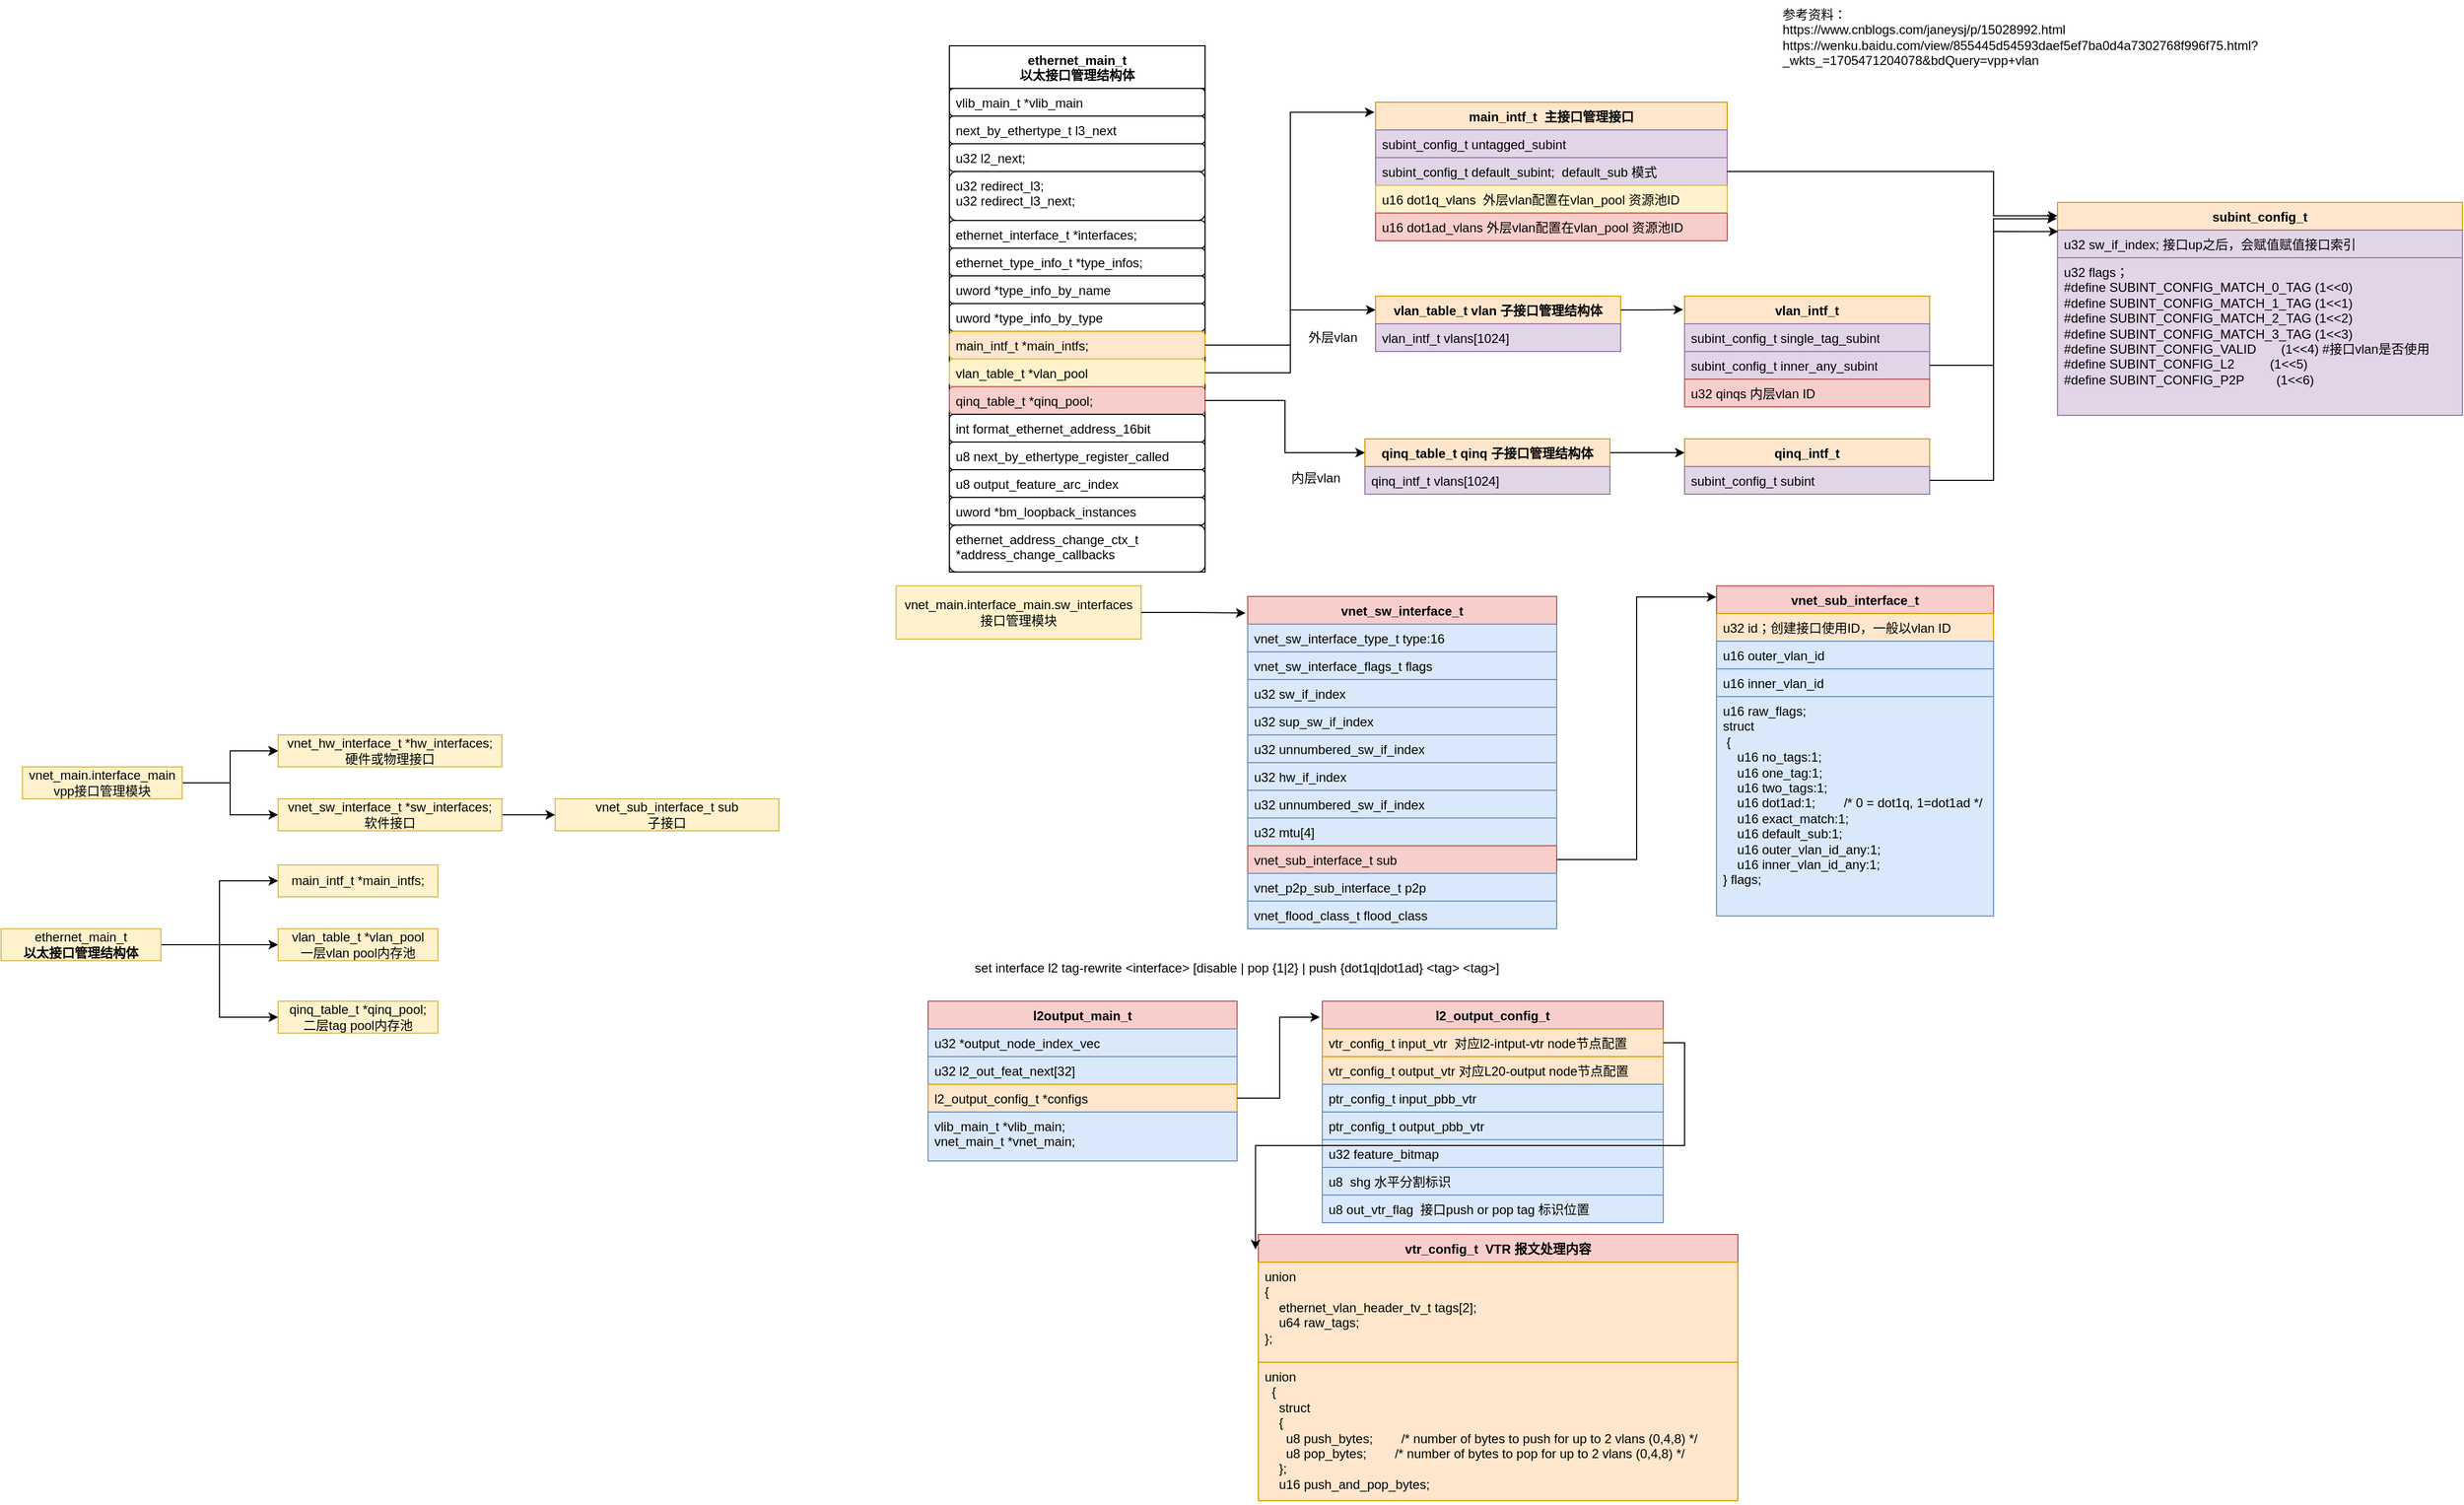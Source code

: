 <mxfile version="23.1.1" type="github">
  <diagram name="第 1 页" id="XMRFgrRb3AEoOU9a7_yg">
    <mxGraphModel dx="1607" dy="412" grid="1" gridSize="10" guides="1" tooltips="1" connect="1" arrows="1" fold="1" page="1" pageScale="1" pageWidth="827" pageHeight="1169" math="0" shadow="0">
      <root>
        <mxCell id="0" />
        <mxCell id="1" parent="0" />
        <mxCell id="PQ3nd2OZXr9GBDzt29_k-1" value="ethernet_main_t&lt;br&gt;以太接口管理结构体" style="swimlane;fontStyle=1;align=center;verticalAlign=top;childLayout=stackLayout;horizontal=1;startSize=40;horizontalStack=0;resizeParent=1;resizeParentMax=0;resizeLast=0;collapsible=1;marginBottom=0;whiteSpace=wrap;html=1;" parent="1" vertex="1">
          <mxGeometry x="100" y="53" width="240" height="494" as="geometry" />
        </mxCell>
        <mxCell id="PQ3nd2OZXr9GBDzt29_k-2" value="vlib_main_t *vlib_main" style="text;strokeColor=default;fillColor=none;align=left;verticalAlign=top;spacingLeft=4;spacingRight=4;overflow=hidden;rotatable=0;points=[[0,0.5],[1,0.5]];portConstraint=eastwest;whiteSpace=wrap;html=1;rounded=1;" parent="PQ3nd2OZXr9GBDzt29_k-1" vertex="1">
          <mxGeometry y="40" width="240" height="26" as="geometry" />
        </mxCell>
        <mxCell id="PQ3nd2OZXr9GBDzt29_k-4" value="next_by_ethertype_t l3_next" style="text;strokeColor=default;fillColor=none;align=left;verticalAlign=top;spacingLeft=4;spacingRight=4;overflow=hidden;rotatable=0;points=[[0,0.5],[1,0.5]];portConstraint=eastwest;whiteSpace=wrap;html=1;rounded=1;" parent="PQ3nd2OZXr9GBDzt29_k-1" vertex="1">
          <mxGeometry y="66" width="240" height="26" as="geometry" />
        </mxCell>
        <mxCell id="PQ3nd2OZXr9GBDzt29_k-5" value="u32 l2_next;" style="text;strokeColor=default;fillColor=none;align=left;verticalAlign=top;spacingLeft=4;spacingRight=4;overflow=hidden;rotatable=0;points=[[0,0.5],[1,0.5]];portConstraint=eastwest;whiteSpace=wrap;html=1;rounded=1;" parent="PQ3nd2OZXr9GBDzt29_k-1" vertex="1">
          <mxGeometry y="92" width="240" height="26" as="geometry" />
        </mxCell>
        <mxCell id="PQ3nd2OZXr9GBDzt29_k-6" value="&lt;div&gt;u32 redirect_l3;&lt;/div&gt;&lt;div&gt;u32 redirect_l3_next;&lt;/div&gt;" style="text;strokeColor=default;fillColor=none;align=left;verticalAlign=top;spacingLeft=4;spacingRight=4;overflow=hidden;rotatable=0;points=[[0,0.5],[1,0.5]];portConstraint=eastwest;whiteSpace=wrap;html=1;rounded=1;" parent="PQ3nd2OZXr9GBDzt29_k-1" vertex="1">
          <mxGeometry y="118" width="240" height="46" as="geometry" />
        </mxCell>
        <mxCell id="PQ3nd2OZXr9GBDzt29_k-7" value="ethernet_interface_t *interfaces;" style="text;strokeColor=default;fillColor=none;align=left;verticalAlign=top;spacingLeft=4;spacingRight=4;overflow=hidden;rotatable=0;points=[[0,0.5],[1,0.5]];portConstraint=eastwest;whiteSpace=wrap;html=1;rounded=1;" parent="PQ3nd2OZXr9GBDzt29_k-1" vertex="1">
          <mxGeometry y="164" width="240" height="26" as="geometry" />
        </mxCell>
        <mxCell id="PQ3nd2OZXr9GBDzt29_k-8" value="ethernet_type_info_t *type_infos;" style="text;strokeColor=default;fillColor=none;align=left;verticalAlign=top;spacingLeft=4;spacingRight=4;overflow=hidden;rotatable=0;points=[[0,0.5],[1,0.5]];portConstraint=eastwest;whiteSpace=wrap;html=1;rounded=1;" parent="PQ3nd2OZXr9GBDzt29_k-1" vertex="1">
          <mxGeometry y="190" width="240" height="26" as="geometry" />
        </mxCell>
        <mxCell id="PQ3nd2OZXr9GBDzt29_k-9" value="uword *type_info_by_name" style="text;strokeColor=default;fillColor=none;align=left;verticalAlign=top;spacingLeft=4;spacingRight=4;overflow=hidden;rotatable=0;points=[[0,0.5],[1,0.5]];portConstraint=eastwest;whiteSpace=wrap;html=1;rounded=1;" parent="PQ3nd2OZXr9GBDzt29_k-1" vertex="1">
          <mxGeometry y="216" width="240" height="26" as="geometry" />
        </mxCell>
        <mxCell id="PQ3nd2OZXr9GBDzt29_k-10" value="uword *type_info_by_type" style="text;strokeColor=default;fillColor=none;align=left;verticalAlign=top;spacingLeft=4;spacingRight=4;overflow=hidden;rotatable=0;points=[[0,0.5],[1,0.5]];portConstraint=eastwest;whiteSpace=wrap;html=1;rounded=1;" parent="PQ3nd2OZXr9GBDzt29_k-1" vertex="1">
          <mxGeometry y="242" width="240" height="26" as="geometry" />
        </mxCell>
        <mxCell id="PQ3nd2OZXr9GBDzt29_k-11" value="main_intf_t *main_intfs;" style="text;strokeColor=#d79b00;fillColor=#ffe6cc;align=left;verticalAlign=top;spacingLeft=4;spacingRight=4;overflow=hidden;rotatable=0;points=[[0,0.5],[1,0.5]];portConstraint=eastwest;whiteSpace=wrap;html=1;rounded=1;" parent="PQ3nd2OZXr9GBDzt29_k-1" vertex="1">
          <mxGeometry y="268" width="240" height="26" as="geometry" />
        </mxCell>
        <mxCell id="PQ3nd2OZXr9GBDzt29_k-12" value="vlan_table_t *vlan_pool" style="text;strokeColor=#d6b656;fillColor=#fff2cc;align=left;verticalAlign=top;spacingLeft=4;spacingRight=4;overflow=hidden;rotatable=0;points=[[0,0.5],[1,0.5]];portConstraint=eastwest;whiteSpace=wrap;html=1;rounded=1;" parent="PQ3nd2OZXr9GBDzt29_k-1" vertex="1">
          <mxGeometry y="294" width="240" height="26" as="geometry" />
        </mxCell>
        <mxCell id="PQ3nd2OZXr9GBDzt29_k-13" value="qinq_table_t *qinq_pool;" style="text;strokeColor=#b85450;fillColor=#f8cecc;align=left;verticalAlign=top;spacingLeft=4;spacingRight=4;overflow=hidden;rotatable=0;points=[[0,0.5],[1,0.5]];portConstraint=eastwest;whiteSpace=wrap;html=1;rounded=1;" parent="PQ3nd2OZXr9GBDzt29_k-1" vertex="1">
          <mxGeometry y="320" width="240" height="26" as="geometry" />
        </mxCell>
        <mxCell id="PQ3nd2OZXr9GBDzt29_k-14" value="int format_ethernet_address_16bit" style="text;strokeColor=default;fillColor=none;align=left;verticalAlign=top;spacingLeft=4;spacingRight=4;overflow=hidden;rotatable=0;points=[[0,0.5],[1,0.5]];portConstraint=eastwest;whiteSpace=wrap;html=1;rounded=1;" parent="PQ3nd2OZXr9GBDzt29_k-1" vertex="1">
          <mxGeometry y="346" width="240" height="26" as="geometry" />
        </mxCell>
        <mxCell id="PQ3nd2OZXr9GBDzt29_k-15" value="u8 next_by_ethertype_register_called" style="text;strokeColor=default;fillColor=none;align=left;verticalAlign=top;spacingLeft=4;spacingRight=4;overflow=hidden;rotatable=0;points=[[0,0.5],[1,0.5]];portConstraint=eastwest;whiteSpace=wrap;html=1;rounded=1;" parent="PQ3nd2OZXr9GBDzt29_k-1" vertex="1">
          <mxGeometry y="372" width="240" height="26" as="geometry" />
        </mxCell>
        <mxCell id="PQ3nd2OZXr9GBDzt29_k-16" value="u8 output_feature_arc_index" style="text;strokeColor=default;fillColor=none;align=left;verticalAlign=top;spacingLeft=4;spacingRight=4;overflow=hidden;rotatable=0;points=[[0,0.5],[1,0.5]];portConstraint=eastwest;whiteSpace=wrap;html=1;rounded=1;" parent="PQ3nd2OZXr9GBDzt29_k-1" vertex="1">
          <mxGeometry y="398" width="240" height="26" as="geometry" />
        </mxCell>
        <mxCell id="PQ3nd2OZXr9GBDzt29_k-17" value="uword *bm_loopback_instances" style="text;strokeColor=default;fillColor=none;align=left;verticalAlign=top;spacingLeft=4;spacingRight=4;overflow=hidden;rotatable=0;points=[[0,0.5],[1,0.5]];portConstraint=eastwest;whiteSpace=wrap;html=1;rounded=1;" parent="PQ3nd2OZXr9GBDzt29_k-1" vertex="1">
          <mxGeometry y="424" width="240" height="26" as="geometry" />
        </mxCell>
        <mxCell id="PQ3nd2OZXr9GBDzt29_k-18" value="ethernet_address_change_ctx_t *address_change_callbacks" style="text;strokeColor=default;fillColor=none;align=left;verticalAlign=top;spacingLeft=4;spacingRight=4;overflow=hidden;rotatable=0;points=[[0,0.5],[1,0.5]];portConstraint=eastwest;whiteSpace=wrap;html=1;rounded=1;" parent="PQ3nd2OZXr9GBDzt29_k-1" vertex="1">
          <mxGeometry y="450" width="240" height="44" as="geometry" />
        </mxCell>
        <mxCell id="PQ3nd2OZXr9GBDzt29_k-19" value="main_intf_t&amp;nbsp; 主接口管理接口" style="swimlane;fontStyle=1;align=center;verticalAlign=top;childLayout=stackLayout;horizontal=1;startSize=26;horizontalStack=0;resizeParent=1;resizeParentMax=0;resizeLast=0;collapsible=1;marginBottom=0;whiteSpace=wrap;html=1;fillColor=#ffe6cc;strokeColor=#d79b00;" parent="1" vertex="1">
          <mxGeometry x="500" y="106" width="330" height="130" as="geometry" />
        </mxCell>
        <mxCell id="PQ3nd2OZXr9GBDzt29_k-20" value="subint_config_t untagged_subint" style="text;strokeColor=#9673a6;fillColor=#e1d5e7;align=left;verticalAlign=top;spacingLeft=4;spacingRight=4;overflow=hidden;rotatable=0;points=[[0,0.5],[1,0.5]];portConstraint=eastwest;whiteSpace=wrap;html=1;" parent="PQ3nd2OZXr9GBDzt29_k-19" vertex="1">
          <mxGeometry y="26" width="330" height="26" as="geometry" />
        </mxCell>
        <mxCell id="PQ3nd2OZXr9GBDzt29_k-22" value="subint_config_t default_subint;&amp;nbsp; default_sub 模式" style="text;strokeColor=#9673a6;fillColor=#e1d5e7;align=left;verticalAlign=top;spacingLeft=4;spacingRight=4;overflow=hidden;rotatable=0;points=[[0,0.5],[1,0.5]];portConstraint=eastwest;whiteSpace=wrap;html=1;" parent="PQ3nd2OZXr9GBDzt29_k-19" vertex="1">
          <mxGeometry y="52" width="330" height="26" as="geometry" />
        </mxCell>
        <mxCell id="PQ3nd2OZXr9GBDzt29_k-23" value="u16 dot1q_vlans&amp;nbsp; 外层vlan配置在vlan_pool 资源池ID" style="text;strokeColor=#d6b656;fillColor=#fff2cc;align=left;verticalAlign=top;spacingLeft=4;spacingRight=4;overflow=hidden;rotatable=0;points=[[0,0.5],[1,0.5]];portConstraint=eastwest;whiteSpace=wrap;html=1;" parent="PQ3nd2OZXr9GBDzt29_k-19" vertex="1">
          <mxGeometry y="78" width="330" height="26" as="geometry" />
        </mxCell>
        <mxCell id="PQ3nd2OZXr9GBDzt29_k-24" value="u16 dot1ad_vlans 外层vlan配置在vlan_pool 资源池ID" style="text;strokeColor=#b85450;fillColor=#f8cecc;align=left;verticalAlign=top;spacingLeft=4;spacingRight=4;overflow=hidden;rotatable=0;points=[[0,0.5],[1,0.5]];portConstraint=eastwest;whiteSpace=wrap;html=1;" parent="PQ3nd2OZXr9GBDzt29_k-19" vertex="1">
          <mxGeometry y="104" width="330" height="26" as="geometry" />
        </mxCell>
        <mxCell id="PQ3nd2OZXr9GBDzt29_k-25" value="vlan_table_t vlan 子接口管理结构体" style="swimlane;fontStyle=1;align=center;verticalAlign=top;childLayout=stackLayout;horizontal=1;startSize=26;horizontalStack=0;resizeParent=1;resizeParentMax=0;resizeLast=0;collapsible=1;marginBottom=0;whiteSpace=wrap;html=1;fillColor=#ffe6cc;strokeColor=#d79b00;" parent="1" vertex="1">
          <mxGeometry x="500" y="288" width="230" height="52" as="geometry" />
        </mxCell>
        <mxCell id="PQ3nd2OZXr9GBDzt29_k-26" value="vlan_intf_t vlans[1024]" style="text;strokeColor=#9673a6;fillColor=#e1d5e7;align=left;verticalAlign=top;spacingLeft=4;spacingRight=4;overflow=hidden;rotatable=0;points=[[0,0.5],[1,0.5]];portConstraint=eastwest;whiteSpace=wrap;html=1;" parent="PQ3nd2OZXr9GBDzt29_k-25" vertex="1">
          <mxGeometry y="26" width="230" height="26" as="geometry" />
        </mxCell>
        <mxCell id="PQ3nd2OZXr9GBDzt29_k-49" style="edgeStyle=orthogonalEdgeStyle;rounded=0;orthogonalLoop=1;jettySize=auto;html=1;exitX=1;exitY=0.25;exitDx=0;exitDy=0;entryX=0;entryY=0.25;entryDx=0;entryDy=0;" parent="1" source="PQ3nd2OZXr9GBDzt29_k-30" target="PQ3nd2OZXr9GBDzt29_k-36" edge="1">
          <mxGeometry relative="1" as="geometry" />
        </mxCell>
        <mxCell id="PQ3nd2OZXr9GBDzt29_k-30" value="qinq_table_t qinq 子接口管理结构体" style="swimlane;fontStyle=1;align=center;verticalAlign=top;childLayout=stackLayout;horizontal=1;startSize=26;horizontalStack=0;resizeParent=1;resizeParentMax=0;resizeLast=0;collapsible=1;marginBottom=0;whiteSpace=wrap;html=1;fillColor=#ffe6cc;strokeColor=#d79b00;" parent="1" vertex="1">
          <mxGeometry x="490" y="422" width="230" height="52" as="geometry" />
        </mxCell>
        <mxCell id="PQ3nd2OZXr9GBDzt29_k-31" value="qinq_intf_t vlans[1024]" style="text;strokeColor=#9673a6;fillColor=#e1d5e7;align=left;verticalAlign=top;spacingLeft=4;spacingRight=4;overflow=hidden;rotatable=0;points=[[0,0.5],[1,0.5]];portConstraint=eastwest;whiteSpace=wrap;html=1;" parent="PQ3nd2OZXr9GBDzt29_k-30" vertex="1">
          <mxGeometry y="26" width="230" height="26" as="geometry" />
        </mxCell>
        <mxCell id="PQ3nd2OZXr9GBDzt29_k-32" value="vlan_intf_t" style="swimlane;fontStyle=1;align=center;verticalAlign=top;childLayout=stackLayout;horizontal=1;startSize=26;horizontalStack=0;resizeParent=1;resizeParentMax=0;resizeLast=0;collapsible=1;marginBottom=0;whiteSpace=wrap;html=1;fillColor=#ffe6cc;strokeColor=#d79b00;" parent="1" vertex="1">
          <mxGeometry x="790" y="288" width="230" height="104" as="geometry" />
        </mxCell>
        <mxCell id="PQ3nd2OZXr9GBDzt29_k-33" value="subint_config_t single_tag_subint" style="text;strokeColor=#9673a6;fillColor=#e1d5e7;align=left;verticalAlign=top;spacingLeft=4;spacingRight=4;overflow=hidden;rotatable=0;points=[[0,0.5],[1,0.5]];portConstraint=eastwest;whiteSpace=wrap;html=1;" parent="PQ3nd2OZXr9GBDzt29_k-32" vertex="1">
          <mxGeometry y="26" width="230" height="26" as="geometry" />
        </mxCell>
        <mxCell id="PQ3nd2OZXr9GBDzt29_k-34" value="subint_config_t inner_any_subint" style="text;strokeColor=#9673a6;fillColor=#e1d5e7;align=left;verticalAlign=top;spacingLeft=4;spacingRight=4;overflow=hidden;rotatable=0;points=[[0,0.5],[1,0.5]];portConstraint=eastwest;whiteSpace=wrap;html=1;" parent="PQ3nd2OZXr9GBDzt29_k-32" vertex="1">
          <mxGeometry y="52" width="230" height="26" as="geometry" />
        </mxCell>
        <mxCell id="PQ3nd2OZXr9GBDzt29_k-35" value="u32 qinqs 内层vlan ID" style="text;strokeColor=#b85450;fillColor=#f8cecc;align=left;verticalAlign=top;spacingLeft=4;spacingRight=4;overflow=hidden;rotatable=0;points=[[0,0.5],[1,0.5]];portConstraint=eastwest;whiteSpace=wrap;html=1;" parent="PQ3nd2OZXr9GBDzt29_k-32" vertex="1">
          <mxGeometry y="78" width="230" height="26" as="geometry" />
        </mxCell>
        <mxCell id="PQ3nd2OZXr9GBDzt29_k-36" value="qinq_intf_t" style="swimlane;fontStyle=1;align=center;verticalAlign=top;childLayout=stackLayout;horizontal=1;startSize=26;horizontalStack=0;resizeParent=1;resizeParentMax=0;resizeLast=0;collapsible=1;marginBottom=0;whiteSpace=wrap;html=1;fillColor=#ffe6cc;strokeColor=#d79b00;" parent="1" vertex="1">
          <mxGeometry x="790" y="422" width="230" height="52" as="geometry" />
        </mxCell>
        <mxCell id="PQ3nd2OZXr9GBDzt29_k-37" value="subint_config_t subint" style="text;strokeColor=#9673a6;fillColor=#e1d5e7;align=left;verticalAlign=top;spacingLeft=4;spacingRight=4;overflow=hidden;rotatable=0;points=[[0,0.5],[1,0.5]];portConstraint=eastwest;whiteSpace=wrap;html=1;" parent="PQ3nd2OZXr9GBDzt29_k-36" vertex="1">
          <mxGeometry y="26" width="230" height="26" as="geometry" />
        </mxCell>
        <mxCell id="PQ3nd2OZXr9GBDzt29_k-40" value="subint_config_t" style="swimlane;fontStyle=1;align=center;verticalAlign=top;childLayout=stackLayout;horizontal=1;startSize=26;horizontalStack=0;resizeParent=1;resizeParentMax=0;resizeLast=0;collapsible=1;marginBottom=0;whiteSpace=wrap;html=1;fillColor=#ffe6cc;strokeColor=#d79b00;" parent="1" vertex="1">
          <mxGeometry x="1140" y="200" width="380" height="200" as="geometry" />
        </mxCell>
        <mxCell id="PQ3nd2OZXr9GBDzt29_k-41" value="u32 sw_if_index; 接口up之后，会赋值赋值接口索引" style="text;strokeColor=#9673a6;fillColor=#e1d5e7;align=left;verticalAlign=top;spacingLeft=4;spacingRight=4;overflow=hidden;rotatable=0;points=[[0,0.5],[1,0.5]];portConstraint=eastwest;whiteSpace=wrap;html=1;" parent="PQ3nd2OZXr9GBDzt29_k-40" vertex="1">
          <mxGeometry y="26" width="380" height="26" as="geometry" />
        </mxCell>
        <mxCell id="PQ3nd2OZXr9GBDzt29_k-42" value="u32 flags；&lt;br&gt;&lt;div&gt;#define SUBINT_CONFIG_MATCH_0_TAG (1&amp;lt;&amp;lt;0)&lt;/div&gt;&lt;div&gt;#define SUBINT_CONFIG_MATCH_1_TAG (1&amp;lt;&amp;lt;1)&lt;/div&gt;&lt;div&gt;#define SUBINT_CONFIG_MATCH_2_TAG (1&amp;lt;&amp;lt;2)&lt;/div&gt;&lt;div&gt;#define SUBINT_CONFIG_MATCH_3_TAG (1&amp;lt;&amp;lt;3)&lt;/div&gt;&lt;div&gt;#define SUBINT_CONFIG_VALID&amp;nbsp; &amp;nbsp; &amp;nbsp; &amp;nbsp;(1&amp;lt;&amp;lt;4) #接口vlan是否使用&lt;/div&gt;&lt;div&gt;#define SUBINT_CONFIG_L2&amp;nbsp; &amp;nbsp; &amp;nbsp; &amp;nbsp; &amp;nbsp; (1&amp;lt;&amp;lt;5)&lt;/div&gt;&lt;div&gt;#define SUBINT_CONFIG_P2P&amp;nbsp; &amp;nbsp; &amp;nbsp; &amp;nbsp; &amp;nbsp;(1&amp;lt;&amp;lt;6)&lt;/div&gt;" style="text;strokeColor=#9673a6;fillColor=#e1d5e7;align=left;verticalAlign=top;spacingLeft=4;spacingRight=4;overflow=hidden;rotatable=0;points=[[0,0.5],[1,0.5]];portConstraint=eastwest;whiteSpace=wrap;html=1;" parent="PQ3nd2OZXr9GBDzt29_k-40" vertex="1">
          <mxGeometry y="52" width="380" height="148" as="geometry" />
        </mxCell>
        <mxCell id="PQ3nd2OZXr9GBDzt29_k-46" style="edgeStyle=orthogonalEdgeStyle;rounded=0;orthogonalLoop=1;jettySize=auto;html=1;exitX=1;exitY=0.5;exitDx=0;exitDy=0;entryX=0;entryY=0.25;entryDx=0;entryDy=0;" parent="1" source="PQ3nd2OZXr9GBDzt29_k-13" target="PQ3nd2OZXr9GBDzt29_k-30" edge="1">
          <mxGeometry relative="1" as="geometry" />
        </mxCell>
        <mxCell id="PQ3nd2OZXr9GBDzt29_k-47" style="edgeStyle=orthogonalEdgeStyle;rounded=0;orthogonalLoop=1;jettySize=auto;html=1;exitX=1;exitY=0.5;exitDx=0;exitDy=0;entryX=0;entryY=0.25;entryDx=0;entryDy=0;" parent="1" source="PQ3nd2OZXr9GBDzt29_k-12" target="PQ3nd2OZXr9GBDzt29_k-25" edge="1">
          <mxGeometry relative="1" as="geometry" />
        </mxCell>
        <mxCell id="PQ3nd2OZXr9GBDzt29_k-48" style="edgeStyle=orthogonalEdgeStyle;rounded=0;orthogonalLoop=1;jettySize=auto;html=1;exitX=1;exitY=0.5;exitDx=0;exitDy=0;entryX=-0.003;entryY=0.072;entryDx=0;entryDy=0;entryPerimeter=0;" parent="1" source="PQ3nd2OZXr9GBDzt29_k-11" target="PQ3nd2OZXr9GBDzt29_k-19" edge="1">
          <mxGeometry relative="1" as="geometry" />
        </mxCell>
        <mxCell id="PQ3nd2OZXr9GBDzt29_k-50" style="edgeStyle=orthogonalEdgeStyle;rounded=0;orthogonalLoop=1;jettySize=auto;html=1;exitX=1;exitY=0.25;exitDx=0;exitDy=0;entryX=-0.006;entryY=0.122;entryDx=0;entryDy=0;entryPerimeter=0;" parent="1" source="PQ3nd2OZXr9GBDzt29_k-25" target="PQ3nd2OZXr9GBDzt29_k-32" edge="1">
          <mxGeometry relative="1" as="geometry" />
        </mxCell>
        <mxCell id="PQ3nd2OZXr9GBDzt29_k-55" value="vnet_sw_interface_t" style="swimlane;fontStyle=1;align=center;verticalAlign=top;childLayout=stackLayout;horizontal=1;startSize=26;horizontalStack=0;resizeParent=1;resizeParentMax=0;resizeLast=0;collapsible=1;marginBottom=0;whiteSpace=wrap;html=1;fillColor=#f8cecc;strokeColor=#b85450;" parent="1" vertex="1">
          <mxGeometry x="380" y="570" width="290" height="312" as="geometry" />
        </mxCell>
        <mxCell id="PQ3nd2OZXr9GBDzt29_k-56" value="vnet_sw_interface_type_t type:16" style="text;strokeColor=#6c8ebf;fillColor=#dae8fc;align=left;verticalAlign=top;spacingLeft=4;spacingRight=4;overflow=hidden;rotatable=0;points=[[0,0.5],[1,0.5]];portConstraint=eastwest;whiteSpace=wrap;html=1;" parent="PQ3nd2OZXr9GBDzt29_k-55" vertex="1">
          <mxGeometry y="26" width="290" height="26" as="geometry" />
        </mxCell>
        <mxCell id="PQ3nd2OZXr9GBDzt29_k-58" value="vnet_sw_interface_flags_t flags" style="text;strokeColor=#6c8ebf;fillColor=#dae8fc;align=left;verticalAlign=top;spacingLeft=4;spacingRight=4;overflow=hidden;rotatable=0;points=[[0,0.5],[1,0.5]];portConstraint=eastwest;whiteSpace=wrap;html=1;" parent="PQ3nd2OZXr9GBDzt29_k-55" vertex="1">
          <mxGeometry y="52" width="290" height="26" as="geometry" />
        </mxCell>
        <mxCell id="PQ3nd2OZXr9GBDzt29_k-65" value="u32 sw_if_index" style="text;strokeColor=#6c8ebf;fillColor=#dae8fc;align=left;verticalAlign=top;spacingLeft=4;spacingRight=4;overflow=hidden;rotatable=0;points=[[0,0.5],[1,0.5]];portConstraint=eastwest;whiteSpace=wrap;html=1;" parent="PQ3nd2OZXr9GBDzt29_k-55" vertex="1">
          <mxGeometry y="78" width="290" height="26" as="geometry" />
        </mxCell>
        <mxCell id="PQ3nd2OZXr9GBDzt29_k-66" value="u32 sup_sw_if_index" style="text;strokeColor=#6c8ebf;fillColor=#dae8fc;align=left;verticalAlign=top;spacingLeft=4;spacingRight=4;overflow=hidden;rotatable=0;points=[[0,0.5],[1,0.5]];portConstraint=eastwest;whiteSpace=wrap;html=1;" parent="PQ3nd2OZXr9GBDzt29_k-55" vertex="1">
          <mxGeometry y="104" width="290" height="26" as="geometry" />
        </mxCell>
        <mxCell id="PQ3nd2OZXr9GBDzt29_k-67" value="u32 unnumbered_sw_if_index" style="text;strokeColor=#6c8ebf;fillColor=#dae8fc;align=left;verticalAlign=top;spacingLeft=4;spacingRight=4;overflow=hidden;rotatable=0;points=[[0,0.5],[1,0.5]];portConstraint=eastwest;whiteSpace=wrap;html=1;" parent="PQ3nd2OZXr9GBDzt29_k-55" vertex="1">
          <mxGeometry y="130" width="290" height="26" as="geometry" />
        </mxCell>
        <mxCell id="PQ3nd2OZXr9GBDzt29_k-68" value="u32 hw_if_index" style="text;strokeColor=#6c8ebf;fillColor=#dae8fc;align=left;verticalAlign=top;spacingLeft=4;spacingRight=4;overflow=hidden;rotatable=0;points=[[0,0.5],[1,0.5]];portConstraint=eastwest;whiteSpace=wrap;html=1;" parent="PQ3nd2OZXr9GBDzt29_k-55" vertex="1">
          <mxGeometry y="156" width="290" height="26" as="geometry" />
        </mxCell>
        <mxCell id="PQ3nd2OZXr9GBDzt29_k-69" value="u32 unnumbered_sw_if_index" style="text;strokeColor=#6c8ebf;fillColor=#dae8fc;align=left;verticalAlign=top;spacingLeft=4;spacingRight=4;overflow=hidden;rotatable=0;points=[[0,0.5],[1,0.5]];portConstraint=eastwest;whiteSpace=wrap;html=1;" parent="PQ3nd2OZXr9GBDzt29_k-55" vertex="1">
          <mxGeometry y="182" width="290" height="26" as="geometry" />
        </mxCell>
        <mxCell id="PQ3nd2OZXr9GBDzt29_k-70" value="u32 mtu[4]" style="text;strokeColor=#6c8ebf;fillColor=#dae8fc;align=left;verticalAlign=top;spacingLeft=4;spacingRight=4;overflow=hidden;rotatable=0;points=[[0,0.5],[1,0.5]];portConstraint=eastwest;whiteSpace=wrap;html=1;" parent="PQ3nd2OZXr9GBDzt29_k-55" vertex="1">
          <mxGeometry y="208" width="290" height="26" as="geometry" />
        </mxCell>
        <mxCell id="PQ3nd2OZXr9GBDzt29_k-71" value="vnet_sub_interface_t sub" style="text;strokeColor=#b85450;fillColor=#f8cecc;align=left;verticalAlign=top;spacingLeft=4;spacingRight=4;overflow=hidden;rotatable=0;points=[[0,0.5],[1,0.5]];portConstraint=eastwest;whiteSpace=wrap;html=1;" parent="PQ3nd2OZXr9GBDzt29_k-55" vertex="1">
          <mxGeometry y="234" width="290" height="26" as="geometry" />
        </mxCell>
        <mxCell id="PQ3nd2OZXr9GBDzt29_k-72" value="vnet_p2p_sub_interface_t p2p" style="text;strokeColor=#6c8ebf;fillColor=#dae8fc;align=left;verticalAlign=top;spacingLeft=4;spacingRight=4;overflow=hidden;rotatable=0;points=[[0,0.5],[1,0.5]];portConstraint=eastwest;whiteSpace=wrap;html=1;" parent="PQ3nd2OZXr9GBDzt29_k-55" vertex="1">
          <mxGeometry y="260" width="290" height="26" as="geometry" />
        </mxCell>
        <mxCell id="PQ3nd2OZXr9GBDzt29_k-73" value="vnet_flood_class_t flood_class" style="text;strokeColor=#6c8ebf;fillColor=#dae8fc;align=left;verticalAlign=top;spacingLeft=4;spacingRight=4;overflow=hidden;rotatable=0;points=[[0,0.5],[1,0.5]];portConstraint=eastwest;whiteSpace=wrap;html=1;" parent="PQ3nd2OZXr9GBDzt29_k-55" vertex="1">
          <mxGeometry y="286" width="290" height="26" as="geometry" />
        </mxCell>
        <mxCell id="PQ3nd2OZXr9GBDzt29_k-59" value="vnet_sub_interface_t" style="swimlane;fontStyle=1;align=center;verticalAlign=top;childLayout=stackLayout;horizontal=1;startSize=26;horizontalStack=0;resizeParent=1;resizeParentMax=0;resizeLast=0;collapsible=1;marginBottom=0;whiteSpace=wrap;html=1;fillColor=#f8cecc;strokeColor=#b85450;" parent="1" vertex="1">
          <mxGeometry x="820" y="560" width="260" height="310" as="geometry" />
        </mxCell>
        <mxCell id="PQ3nd2OZXr9GBDzt29_k-60" value="u32 id；创建接口使用ID，一般以vlan ID" style="text;strokeColor=#d79b00;fillColor=#ffe6cc;align=left;verticalAlign=top;spacingLeft=4;spacingRight=4;overflow=hidden;rotatable=0;points=[[0,0.5],[1,0.5]];portConstraint=eastwest;whiteSpace=wrap;html=1;" parent="PQ3nd2OZXr9GBDzt29_k-59" vertex="1">
          <mxGeometry y="26" width="260" height="26" as="geometry" />
        </mxCell>
        <mxCell id="PQ3nd2OZXr9GBDzt29_k-62" value="u16 outer_vlan_id" style="text;strokeColor=#6c8ebf;fillColor=#dae8fc;align=left;verticalAlign=top;spacingLeft=4;spacingRight=4;overflow=hidden;rotatable=0;points=[[0,0.5],[1,0.5]];portConstraint=eastwest;whiteSpace=wrap;html=1;" parent="PQ3nd2OZXr9GBDzt29_k-59" vertex="1">
          <mxGeometry y="52" width="260" height="26" as="geometry" />
        </mxCell>
        <mxCell id="PQ3nd2OZXr9GBDzt29_k-63" value="u16 inner_vlan_id" style="text;strokeColor=#6c8ebf;fillColor=#dae8fc;align=left;verticalAlign=top;spacingLeft=4;spacingRight=4;overflow=hidden;rotatable=0;points=[[0,0.5],[1,0.5]];portConstraint=eastwest;whiteSpace=wrap;html=1;" parent="PQ3nd2OZXr9GBDzt29_k-59" vertex="1">
          <mxGeometry y="78" width="260" height="26" as="geometry" />
        </mxCell>
        <mxCell id="PQ3nd2OZXr9GBDzt29_k-64" value="&lt;div&gt;u16 raw_flags;&lt;/div&gt;&lt;div&gt;struct&lt;/div&gt;&lt;div&gt;&amp;nbsp;{&lt;/div&gt;&lt;div&gt;&amp;nbsp; &amp;nbsp; u16 no_tags:1;&lt;span style=&quot;&quot;&gt;&lt;/span&gt;&lt;/div&gt;&lt;div&gt;&lt;span style=&quot;&quot;&gt;&lt;span style=&quot;&quot;&gt;&lt;span style=&quot;white-space: pre;&quot;&gt;&amp;nbsp;&amp;nbsp;&amp;nbsp;&amp;nbsp;&lt;/span&gt;&lt;/span&gt;u16 one_tag:1;&lt;/span&gt;&lt;/div&gt;&lt;div&gt;&lt;span style=&quot;&quot;&gt;&lt;span style=&quot;&quot;&gt;&lt;span style=&quot;white-space: pre;&quot;&gt;&amp;nbsp;&amp;nbsp;&amp;nbsp;&amp;nbsp;&lt;/span&gt;&lt;/span&gt;u16 two_tags:1;&lt;/span&gt;&lt;/div&gt;&lt;div&gt;&lt;span style=&quot;&quot;&gt;&lt;span style=&quot;&quot;&gt;&lt;span style=&quot;white-space: pre;&quot;&gt;&amp;nbsp;&amp;nbsp;&amp;nbsp;&amp;nbsp;&lt;/span&gt;&lt;/span&gt;u16 dot1ad:1;&lt;span style=&quot;&quot;&gt;&lt;span style=&quot;white-space: pre;&quot;&gt;&amp;nbsp;&amp;nbsp;&amp;nbsp;&amp;nbsp;&lt;/span&gt;&lt;span style=&quot;white-space: pre;&quot;&gt;&amp;nbsp;&amp;nbsp;&amp;nbsp;&amp;nbsp;&lt;/span&gt;&lt;/span&gt;/* 0 = dot1q, 1=dot1ad */&lt;/span&gt;&lt;/div&gt;&lt;div&gt;&lt;span style=&quot;&quot;&gt;&lt;span style=&quot;&quot;&gt;&lt;span style=&quot;white-space: pre;&quot;&gt;&amp;nbsp;&amp;nbsp;&amp;nbsp;&amp;nbsp;&lt;/span&gt;&lt;/span&gt;u16 exact_match:1;&lt;/span&gt;&lt;/div&gt;&lt;div&gt;&lt;span style=&quot;&quot;&gt;&lt;span style=&quot;&quot;&gt;&lt;span style=&quot;white-space: pre;&quot;&gt;&amp;nbsp;&amp;nbsp;&amp;nbsp;&amp;nbsp;&lt;/span&gt;&lt;/span&gt;u16 default_sub:1;&lt;/span&gt;&lt;/div&gt;&lt;div&gt;&lt;span style=&quot;&quot;&gt;&lt;span style=&quot;&quot;&gt;&lt;span style=&quot;white-space: pre;&quot;&gt;&amp;nbsp;&amp;nbsp;&amp;nbsp;&amp;nbsp;&lt;/span&gt;&lt;/span&gt;u16 outer_vlan_id_any:1;&lt;/span&gt;&lt;/div&gt;&lt;div&gt;&lt;span style=&quot;&quot;&gt;&lt;span style=&quot;&quot;&gt;&lt;span style=&quot;white-space: pre;&quot;&gt;&amp;nbsp;&amp;nbsp;&amp;nbsp;&amp;nbsp;&lt;/span&gt;&lt;/span&gt;u16 inner_vlan_id_any:1;&lt;/span&gt;&lt;/div&gt;&lt;div&gt;&lt;span style=&quot;background-color: initial;&quot;&gt;} flags;&lt;/span&gt;&lt;/div&gt;" style="text;strokeColor=#6c8ebf;fillColor=#dae8fc;align=left;verticalAlign=top;spacingLeft=4;spacingRight=4;overflow=hidden;rotatable=0;points=[[0,0.5],[1,0.5]];portConstraint=eastwest;whiteSpace=wrap;html=1;" parent="PQ3nd2OZXr9GBDzt29_k-59" vertex="1">
          <mxGeometry y="104" width="260" height="206" as="geometry" />
        </mxCell>
        <mxCell id="PQ3nd2OZXr9GBDzt29_k-74" style="edgeStyle=orthogonalEdgeStyle;rounded=0;orthogonalLoop=1;jettySize=auto;html=1;exitX=1;exitY=0.5;exitDx=0;exitDy=0;entryX=-0.001;entryY=0.034;entryDx=0;entryDy=0;entryPerimeter=0;" parent="1" source="PQ3nd2OZXr9GBDzt29_k-71" target="PQ3nd2OZXr9GBDzt29_k-59" edge="1">
          <mxGeometry relative="1" as="geometry" />
        </mxCell>
        <mxCell id="spN8scleawRagmmVJ5R6-1" value="l2output_main_t" style="swimlane;fontStyle=1;align=center;verticalAlign=top;childLayout=stackLayout;horizontal=1;startSize=26;horizontalStack=0;resizeParent=1;resizeParentMax=0;resizeLast=0;collapsible=1;marginBottom=0;whiteSpace=wrap;html=1;fillColor=#f8cecc;strokeColor=#b85450;" parent="1" vertex="1">
          <mxGeometry x="80" y="950" width="290" height="150" as="geometry" />
        </mxCell>
        <mxCell id="spN8scleawRagmmVJ5R6-2" value="u32 *output_node_index_vec" style="text;strokeColor=#6c8ebf;fillColor=#dae8fc;align=left;verticalAlign=top;spacingLeft=4;spacingRight=4;overflow=hidden;rotatable=0;points=[[0,0.5],[1,0.5]];portConstraint=eastwest;whiteSpace=wrap;html=1;" parent="spN8scleawRagmmVJ5R6-1" vertex="1">
          <mxGeometry y="26" width="290" height="26" as="geometry" />
        </mxCell>
        <mxCell id="spN8scleawRagmmVJ5R6-3" value="u32 l2_out_feat_next[32]" style="text;strokeColor=#6c8ebf;fillColor=#dae8fc;align=left;verticalAlign=top;spacingLeft=4;spacingRight=4;overflow=hidden;rotatable=0;points=[[0,0.5],[1,0.5]];portConstraint=eastwest;whiteSpace=wrap;html=1;" parent="spN8scleawRagmmVJ5R6-1" vertex="1">
          <mxGeometry y="52" width="290" height="26" as="geometry" />
        </mxCell>
        <mxCell id="spN8scleawRagmmVJ5R6-4" value="l2_output_config_t *configs" style="text;strokeColor=#d79b00;fillColor=#ffe6cc;align=left;verticalAlign=top;spacingLeft=4;spacingRight=4;overflow=hidden;rotatable=0;points=[[0,0.5],[1,0.5]];portConstraint=eastwest;whiteSpace=wrap;html=1;" parent="spN8scleawRagmmVJ5R6-1" vertex="1">
          <mxGeometry y="78" width="290" height="26" as="geometry" />
        </mxCell>
        <mxCell id="spN8scleawRagmmVJ5R6-5" value="&lt;div&gt;vlib_main_t *vlib_main;&lt;/div&gt;&lt;div&gt;vnet_main_t *vnet_main;&lt;/div&gt;" style="text;strokeColor=#6c8ebf;fillColor=#dae8fc;align=left;verticalAlign=top;spacingLeft=4;spacingRight=4;overflow=hidden;rotatable=0;points=[[0,0.5],[1,0.5]];portConstraint=eastwest;whiteSpace=wrap;html=1;" parent="spN8scleawRagmmVJ5R6-1" vertex="1">
          <mxGeometry y="104" width="290" height="46" as="geometry" />
        </mxCell>
        <mxCell id="spN8scleawRagmmVJ5R6-13" value="l2_output_config_t" style="swimlane;fontStyle=1;align=center;verticalAlign=top;childLayout=stackLayout;horizontal=1;startSize=26;horizontalStack=0;resizeParent=1;resizeParentMax=0;resizeLast=0;collapsible=1;marginBottom=0;whiteSpace=wrap;html=1;fillColor=#f8cecc;strokeColor=#b85450;" parent="1" vertex="1">
          <mxGeometry x="450" y="950" width="320" height="208" as="geometry" />
        </mxCell>
        <mxCell id="spN8scleawRagmmVJ5R6-14" value="vtr_config_t input_vtr&amp;nbsp; 对应l2-intput-vtr node节点配置" style="text;strokeColor=#d79b00;fillColor=#ffe6cc;align=left;verticalAlign=top;spacingLeft=4;spacingRight=4;overflow=hidden;rotatable=0;points=[[0,0.5],[1,0.5]];portConstraint=eastwest;whiteSpace=wrap;html=1;" parent="spN8scleawRagmmVJ5R6-13" vertex="1">
          <mxGeometry y="26" width="320" height="26" as="geometry" />
        </mxCell>
        <mxCell id="spN8scleawRagmmVJ5R6-15" value="&lt;font style=&quot;vertical-align: inherit;&quot;&gt;&lt;font style=&quot;vertical-align: inherit;&quot;&gt;&lt;font style=&quot;vertical-align: inherit;&quot;&gt;&lt;font style=&quot;vertical-align: inherit;&quot;&gt;&lt;font style=&quot;vertical-align: inherit;&quot;&gt;&lt;font style=&quot;vertical-align: inherit;&quot;&gt;&lt;font style=&quot;vertical-align: inherit;&quot;&gt;&lt;font style=&quot;vertical-align: inherit;&quot;&gt;vtr_config_t output&lt;/font&gt;&lt;/font&gt;&lt;/font&gt;&lt;/font&gt;&lt;/font&gt;&lt;/font&gt;&lt;/font&gt;&lt;/font&gt;&lt;span style=&quot;background-color: initial;&quot;&gt;&lt;font style=&quot;vertical-align: inherit;&quot;&gt;&lt;font style=&quot;vertical-align: inherit;&quot;&gt;_vtr 对应L20-output node节点配置&lt;/font&gt;&lt;/font&gt;&lt;/span&gt;" style="text;strokeColor=#d79b00;fillColor=#ffe6cc;align=left;verticalAlign=top;spacingLeft=4;spacingRight=4;overflow=hidden;rotatable=0;points=[[0,0.5],[1,0.5]];portConstraint=eastwest;whiteSpace=wrap;html=1;" parent="spN8scleawRagmmVJ5R6-13" vertex="1">
          <mxGeometry y="52" width="320" height="26" as="geometry" />
        </mxCell>
        <mxCell id="spN8scleawRagmmVJ5R6-16" value="ptr_config_t input_pbb_vtr" style="text;strokeColor=#6c8ebf;fillColor=#dae8fc;align=left;verticalAlign=top;spacingLeft=4;spacingRight=4;overflow=hidden;rotatable=0;points=[[0,0.5],[1,0.5]];portConstraint=eastwest;whiteSpace=wrap;html=1;" parent="spN8scleawRagmmVJ5R6-13" vertex="1">
          <mxGeometry y="78" width="320" height="26" as="geometry" />
        </mxCell>
        <mxCell id="spN8scleawRagmmVJ5R6-17" value="ptr_config_t output_pbb_vtr" style="text;strokeColor=#6c8ebf;fillColor=#dae8fc;align=left;verticalAlign=top;spacingLeft=4;spacingRight=4;overflow=hidden;rotatable=0;points=[[0,0.5],[1,0.5]];portConstraint=eastwest;whiteSpace=wrap;html=1;" parent="spN8scleawRagmmVJ5R6-13" vertex="1">
          <mxGeometry y="104" width="320" height="26" as="geometry" />
        </mxCell>
        <mxCell id="spN8scleawRagmmVJ5R6-18" value="u32 feature_bitmap" style="text;strokeColor=#6c8ebf;fillColor=#dae8fc;align=left;verticalAlign=top;spacingLeft=4;spacingRight=4;overflow=hidden;rotatable=0;points=[[0,0.5],[1,0.5]];portConstraint=eastwest;whiteSpace=wrap;html=1;" parent="spN8scleawRagmmVJ5R6-13" vertex="1">
          <mxGeometry y="130" width="320" height="26" as="geometry" />
        </mxCell>
        <mxCell id="spN8scleawRagmmVJ5R6-19" value="u8&amp;nbsp; shg 水平分割标识&amp;nbsp;" style="text;strokeColor=#6c8ebf;fillColor=#dae8fc;align=left;verticalAlign=top;spacingLeft=4;spacingRight=4;overflow=hidden;rotatable=0;points=[[0,0.5],[1,0.5]];portConstraint=eastwest;whiteSpace=wrap;html=1;" parent="spN8scleawRagmmVJ5R6-13" vertex="1">
          <mxGeometry y="156" width="320" height="26" as="geometry" />
        </mxCell>
        <mxCell id="spN8scleawRagmmVJ5R6-20" value="u8 out_vtr_flag&amp;nbsp; 接口push or pop tag 标识位置" style="text;strokeColor=#6c8ebf;fillColor=#dae8fc;align=left;verticalAlign=top;spacingLeft=4;spacingRight=4;overflow=hidden;rotatable=0;points=[[0,0.5],[1,0.5]];portConstraint=eastwest;whiteSpace=wrap;html=1;" parent="spN8scleawRagmmVJ5R6-13" vertex="1">
          <mxGeometry y="182" width="320" height="26" as="geometry" />
        </mxCell>
        <mxCell id="spN8scleawRagmmVJ5R6-21" value="&lt;font style=&quot;vertical-align: inherit;&quot;&gt;&lt;font style=&quot;vertical-align: inherit;&quot;&gt;vtr_config_t&amp;nbsp; VTR 报文处理内容&lt;/font&gt;&lt;/font&gt;" style="swimlane;fontStyle=1;align=center;verticalAlign=top;childLayout=stackLayout;horizontal=1;startSize=26;horizontalStack=0;resizeParent=1;resizeParentMax=0;resizeLast=0;collapsible=1;marginBottom=0;whiteSpace=wrap;html=1;fillColor=#f8cecc;strokeColor=#b85450;" parent="1" vertex="1">
          <mxGeometry x="390" y="1169" width="450" height="250" as="geometry" />
        </mxCell>
        <mxCell id="spN8scleawRagmmVJ5R6-22" value="&lt;div&gt;union&lt;/div&gt;&lt;div&gt;&lt;span style=&quot;background-color: initial;&quot;&gt;{&lt;/span&gt;&lt;/div&gt;&lt;div&gt;&amp;nbsp; &amp;nbsp; ethernet_vlan_header_tv_t tags[2];&lt;/div&gt;&lt;div&gt;&amp;nbsp; &amp;nbsp; u64 raw_tags;&lt;/div&gt;&lt;div&gt;};&lt;/div&gt;" style="text;strokeColor=#d79b00;fillColor=#ffe6cc;align=left;verticalAlign=top;spacingLeft=4;spacingRight=4;overflow=hidden;rotatable=0;points=[[0,0.5],[1,0.5]];portConstraint=eastwest;whiteSpace=wrap;html=1;" parent="spN8scleawRagmmVJ5R6-21" vertex="1">
          <mxGeometry y="26" width="450" height="94" as="geometry" />
        </mxCell>
        <mxCell id="spN8scleawRagmmVJ5R6-23" value="&lt;div&gt;union&lt;/div&gt;&lt;div&gt;&amp;nbsp; {&lt;/div&gt;&lt;div&gt;&amp;nbsp; &amp;nbsp; struct&lt;/div&gt;&lt;div&gt;&amp;nbsp; &amp;nbsp; {&lt;/div&gt;&lt;div&gt;&amp;nbsp; &amp;nbsp; &amp;nbsp; u8 push_bytes;&lt;span style=&quot;white-space: pre;&quot;&gt;&amp;nbsp;&amp;nbsp;&amp;nbsp;&amp;nbsp;&lt;/span&gt;&lt;span style=&quot;white-space: pre;&quot;&gt;&amp;nbsp;&amp;nbsp;&amp;nbsp;&amp;nbsp;&lt;/span&gt;/* number of bytes to push for up to 2 vlans (0,4,8) */&lt;/div&gt;&lt;div&gt;&amp;nbsp; &amp;nbsp; &amp;nbsp; u8 pop_bytes;&lt;span style=&quot;&quot;&gt;&lt;span style=&quot;white-space: pre;&quot;&gt;&amp;nbsp;&amp;nbsp;&amp;nbsp;&amp;nbsp;&lt;/span&gt;&lt;span style=&quot;white-space: pre;&quot;&gt;&amp;nbsp;&amp;nbsp;&amp;nbsp;&amp;nbsp;&lt;/span&gt;&lt;/span&gt;/* number of bytes to pop for up to 2 vlans (0,4,8) */&lt;/div&gt;&lt;div&gt;&amp;nbsp; &amp;nbsp; };&lt;/div&gt;&lt;div&gt;&amp;nbsp; &amp;nbsp; u16 push_and_pop_bytes;&lt;/div&gt;" style="text;strokeColor=#d79b00;fillColor=#ffe6cc;align=left;verticalAlign=top;spacingLeft=4;spacingRight=4;overflow=hidden;rotatable=0;points=[[0,0.5],[1,0.5]];portConstraint=eastwest;whiteSpace=wrap;html=1;" parent="spN8scleawRagmmVJ5R6-21" vertex="1">
          <mxGeometry y="120" width="450" height="130" as="geometry" />
        </mxCell>
        <mxCell id="spN8scleawRagmmVJ5R6-29" value="set interface l2 tag-rewrite &amp;lt;interface&amp;gt; [disable | pop {1|2} | push {dot1q|dot1ad} &amp;lt;tag&amp;gt; &amp;lt;tag&amp;gt;]" style="text;html=1;strokeColor=none;fillColor=none;align=center;verticalAlign=middle;whiteSpace=wrap;rounded=0;" parent="1" vertex="1">
          <mxGeometry x="100" y="904" width="540" height="30" as="geometry" />
        </mxCell>
        <mxCell id="spN8scleawRagmmVJ5R6-30" value="参考资料：&lt;br&gt;https://www.cnblogs.com/janeysj/p/15028992.html&lt;br&gt;https://wenku.baidu.com/view/855445d54593daef5ef7ba0d4a7302768f996f75.html?_wkts_=1705471204078&amp;amp;bdQuery=vpp+vlan" style="text;html=1;strokeColor=none;fillColor=none;align=left;verticalAlign=middle;whiteSpace=wrap;rounded=0;" parent="1" vertex="1">
          <mxGeometry x="880" y="10" width="490" height="70" as="geometry" />
        </mxCell>
        <mxCell id="spN8scleawRagmmVJ5R6-31" value="外层vlan" style="text;html=1;strokeColor=none;fillColor=none;align=center;verticalAlign=middle;whiteSpace=wrap;rounded=0;" parent="1" vertex="1">
          <mxGeometry x="430" y="312" width="60" height="30" as="geometry" />
        </mxCell>
        <mxCell id="spN8scleawRagmmVJ5R6-32" value="内层vlan" style="text;html=1;strokeColor=none;fillColor=none;align=center;verticalAlign=middle;whiteSpace=wrap;rounded=0;" parent="1" vertex="1">
          <mxGeometry x="414" y="444" width="60" height="30" as="geometry" />
        </mxCell>
        <mxCell id="Vj_72y3MPZOGklToEo3C-1" style="edgeStyle=orthogonalEdgeStyle;rounded=0;orthogonalLoop=1;jettySize=auto;html=1;exitX=1;exitY=0.5;exitDx=0;exitDy=0;entryX=0.002;entryY=0.051;entryDx=0;entryDy=0;entryPerimeter=0;" parent="1" source="PQ3nd2OZXr9GBDzt29_k-37" target="PQ3nd2OZXr9GBDzt29_k-41" edge="1">
          <mxGeometry relative="1" as="geometry" />
        </mxCell>
        <mxCell id="Vj_72y3MPZOGklToEo3C-4" style="edgeStyle=orthogonalEdgeStyle;rounded=0;orthogonalLoop=1;jettySize=auto;html=1;exitX=1;exitY=0.5;exitDx=0;exitDy=0;entryX=-0.002;entryY=0.077;entryDx=0;entryDy=0;entryPerimeter=0;" parent="1" source="PQ3nd2OZXr9GBDzt29_k-34" target="PQ3nd2OZXr9GBDzt29_k-40" edge="1">
          <mxGeometry relative="1" as="geometry" />
        </mxCell>
        <mxCell id="Vj_72y3MPZOGklToEo3C-5" style="edgeStyle=orthogonalEdgeStyle;rounded=0;orthogonalLoop=1;jettySize=auto;html=1;exitX=1;exitY=0.5;exitDx=0;exitDy=0;entryX=0;entryY=0.063;entryDx=0;entryDy=0;entryPerimeter=0;" parent="1" source="PQ3nd2OZXr9GBDzt29_k-22" target="PQ3nd2OZXr9GBDzt29_k-40" edge="1">
          <mxGeometry relative="1" as="geometry">
            <Array as="points">
              <mxPoint x="1080" y="171" />
              <mxPoint x="1080" y="213" />
            </Array>
          </mxGeometry>
        </mxCell>
        <mxCell id="O66zPFlvoVKB6jE6NeGp-1" style="edgeStyle=orthogonalEdgeStyle;rounded=0;orthogonalLoop=1;jettySize=auto;html=1;exitX=1;exitY=0.5;exitDx=0;exitDy=0;entryX=-0.007;entryY=0.072;entryDx=0;entryDy=0;entryPerimeter=0;" parent="1" source="spN8scleawRagmmVJ5R6-4" target="spN8scleawRagmmVJ5R6-13" edge="1">
          <mxGeometry relative="1" as="geometry" />
        </mxCell>
        <mxCell id="O66zPFlvoVKB6jE6NeGp-2" style="edgeStyle=orthogonalEdgeStyle;rounded=0;orthogonalLoop=1;jettySize=auto;html=1;exitX=1;exitY=0.5;exitDx=0;exitDy=0;entryX=-0.006;entryY=0.056;entryDx=0;entryDy=0;entryPerimeter=0;" parent="1" source="spN8scleawRagmmVJ5R6-14" target="spN8scleawRagmmVJ5R6-21" edge="1">
          <mxGeometry relative="1" as="geometry" />
        </mxCell>
        <mxCell id="44GL9b5t1eZxhKQVLN2Y-1" value="vnet_main.interface_main.sw_interfaces&lt;br&gt;接口管理模块" style="text;html=1;strokeColor=#d6b656;fillColor=#fff2cc;align=center;verticalAlign=middle;whiteSpace=wrap;rounded=0;" vertex="1" parent="1">
          <mxGeometry x="50" y="560" width="230" height="50" as="geometry" />
        </mxCell>
        <mxCell id="44GL9b5t1eZxhKQVLN2Y-3" style="edgeStyle=orthogonalEdgeStyle;rounded=0;orthogonalLoop=1;jettySize=auto;html=1;exitX=1;exitY=0.5;exitDx=0;exitDy=0;entryX=-0.007;entryY=0.05;entryDx=0;entryDy=0;entryPerimeter=0;" edge="1" parent="1" source="44GL9b5t1eZxhKQVLN2Y-1" target="PQ3nd2OZXr9GBDzt29_k-55">
          <mxGeometry relative="1" as="geometry" />
        </mxCell>
        <mxCell id="44GL9b5t1eZxhKQVLN2Y-6" value="" style="edgeStyle=orthogonalEdgeStyle;rounded=0;orthogonalLoop=1;jettySize=auto;html=1;" edge="1" parent="1" source="44GL9b5t1eZxhKQVLN2Y-4" target="44GL9b5t1eZxhKQVLN2Y-5">
          <mxGeometry relative="1" as="geometry" />
        </mxCell>
        <mxCell id="44GL9b5t1eZxhKQVLN2Y-7" value="" style="edgeStyle=orthogonalEdgeStyle;rounded=0;orthogonalLoop=1;jettySize=auto;html=1;" edge="1" parent="1" source="44GL9b5t1eZxhKQVLN2Y-4" target="44GL9b5t1eZxhKQVLN2Y-5">
          <mxGeometry relative="1" as="geometry" />
        </mxCell>
        <mxCell id="44GL9b5t1eZxhKQVLN2Y-8" value="" style="edgeStyle=orthogonalEdgeStyle;rounded=0;orthogonalLoop=1;jettySize=auto;html=1;" edge="1" parent="1" source="44GL9b5t1eZxhKQVLN2Y-4" target="44GL9b5t1eZxhKQVLN2Y-5">
          <mxGeometry relative="1" as="geometry" />
        </mxCell>
        <mxCell id="44GL9b5t1eZxhKQVLN2Y-10" value="" style="edgeStyle=orthogonalEdgeStyle;rounded=0;orthogonalLoop=1;jettySize=auto;html=1;" edge="1" parent="1" source="44GL9b5t1eZxhKQVLN2Y-4" target="44GL9b5t1eZxhKQVLN2Y-9">
          <mxGeometry relative="1" as="geometry" />
        </mxCell>
        <mxCell id="44GL9b5t1eZxhKQVLN2Y-4" value="vnet_main.interface_main&lt;br&gt;vpp接口管理模块" style="text;html=1;strokeColor=#d6b656;fillColor=#fff2cc;align=center;verticalAlign=middle;whiteSpace=wrap;rounded=0;" vertex="1" parent="1">
          <mxGeometry x="-770" y="730" width="150" height="30" as="geometry" />
        </mxCell>
        <mxCell id="44GL9b5t1eZxhKQVLN2Y-5" value="vnet_hw_interface_t *hw_interfaces;&lt;br&gt;硬件或物理接口" style="text;html=1;strokeColor=#d6b656;fillColor=#fff2cc;align=center;verticalAlign=middle;whiteSpace=wrap;rounded=0;" vertex="1" parent="1">
          <mxGeometry x="-530" y="700" width="210" height="30" as="geometry" />
        </mxCell>
        <mxCell id="44GL9b5t1eZxhKQVLN2Y-12" value="" style="edgeStyle=orthogonalEdgeStyle;rounded=0;orthogonalLoop=1;jettySize=auto;html=1;" edge="1" parent="1" source="44GL9b5t1eZxhKQVLN2Y-9" target="44GL9b5t1eZxhKQVLN2Y-11">
          <mxGeometry relative="1" as="geometry" />
        </mxCell>
        <mxCell id="44GL9b5t1eZxhKQVLN2Y-9" value="vnet_sw_interface_t *sw_interfaces;&lt;br&gt;软件接口" style="text;html=1;strokeColor=#d6b656;fillColor=#fff2cc;align=center;verticalAlign=middle;whiteSpace=wrap;rounded=0;" vertex="1" parent="1">
          <mxGeometry x="-530" y="760" width="210" height="30" as="geometry" />
        </mxCell>
        <mxCell id="44GL9b5t1eZxhKQVLN2Y-11" value="vnet_sub_interface_t sub&lt;br&gt;子接口" style="text;html=1;strokeColor=#d6b656;fillColor=#fff2cc;align=center;verticalAlign=middle;whiteSpace=wrap;rounded=0;" vertex="1" parent="1">
          <mxGeometry x="-270" y="760" width="210" height="30" as="geometry" />
        </mxCell>
        <mxCell id="44GL9b5t1eZxhKQVLN2Y-15" value="" style="edgeStyle=orthogonalEdgeStyle;rounded=0;orthogonalLoop=1;jettySize=auto;html=1;entryX=0;entryY=0.5;entryDx=0;entryDy=0;" edge="1" parent="1" source="44GL9b5t1eZxhKQVLN2Y-13" target="44GL9b5t1eZxhKQVLN2Y-14">
          <mxGeometry relative="1" as="geometry" />
        </mxCell>
        <mxCell id="44GL9b5t1eZxhKQVLN2Y-21" value="" style="edgeStyle=orthogonalEdgeStyle;rounded=0;orthogonalLoop=1;jettySize=auto;html=1;entryX=0;entryY=0.5;entryDx=0;entryDy=0;" edge="1" parent="1" source="44GL9b5t1eZxhKQVLN2Y-13" target="44GL9b5t1eZxhKQVLN2Y-17">
          <mxGeometry relative="1" as="geometry" />
        </mxCell>
        <mxCell id="44GL9b5t1eZxhKQVLN2Y-22" value="" style="edgeStyle=orthogonalEdgeStyle;rounded=0;orthogonalLoop=1;jettySize=auto;html=1;entryX=0;entryY=0.5;entryDx=0;entryDy=0;" edge="1" parent="1" source="44GL9b5t1eZxhKQVLN2Y-13" target="44GL9b5t1eZxhKQVLN2Y-16">
          <mxGeometry relative="1" as="geometry" />
        </mxCell>
        <mxCell id="44GL9b5t1eZxhKQVLN2Y-13" value="ethernet_main_t&lt;br style=&quot;border-color: var(--border-color); font-weight: 700;&quot;&gt;&lt;span style=&quot;font-weight: 700;&quot;&gt;以太接口管理结构体&lt;/span&gt;" style="text;html=1;strokeColor=#d6b656;fillColor=#fff2cc;align=center;verticalAlign=middle;whiteSpace=wrap;rounded=0;" vertex="1" parent="1">
          <mxGeometry x="-790" y="882" width="150" height="30" as="geometry" />
        </mxCell>
        <mxCell id="44GL9b5t1eZxhKQVLN2Y-14" value="main_intf_t *main_intfs;" style="text;html=1;strokeColor=#d6b656;fillColor=#fff2cc;align=center;verticalAlign=middle;whiteSpace=wrap;rounded=0;" vertex="1" parent="1">
          <mxGeometry x="-530" y="822" width="150" height="30" as="geometry" />
        </mxCell>
        <mxCell id="44GL9b5t1eZxhKQVLN2Y-16" value="vlan_table_t *vlan_pool&lt;br&gt;一层vlan pool内存池" style="text;html=1;strokeColor=#d6b656;fillColor=#fff2cc;align=center;verticalAlign=middle;whiteSpace=wrap;rounded=0;" vertex="1" parent="1">
          <mxGeometry x="-530" y="882" width="150" height="30" as="geometry" />
        </mxCell>
        <mxCell id="44GL9b5t1eZxhKQVLN2Y-17" value="qinq_table_t *qinq_pool;&lt;br&gt;二层tag pool内存池" style="text;html=1;strokeColor=#d6b656;fillColor=#fff2cc;align=center;verticalAlign=middle;whiteSpace=wrap;rounded=0;" vertex="1" parent="1">
          <mxGeometry x="-530" y="950" width="150" height="30" as="geometry" />
        </mxCell>
      </root>
    </mxGraphModel>
  </diagram>
</mxfile>
